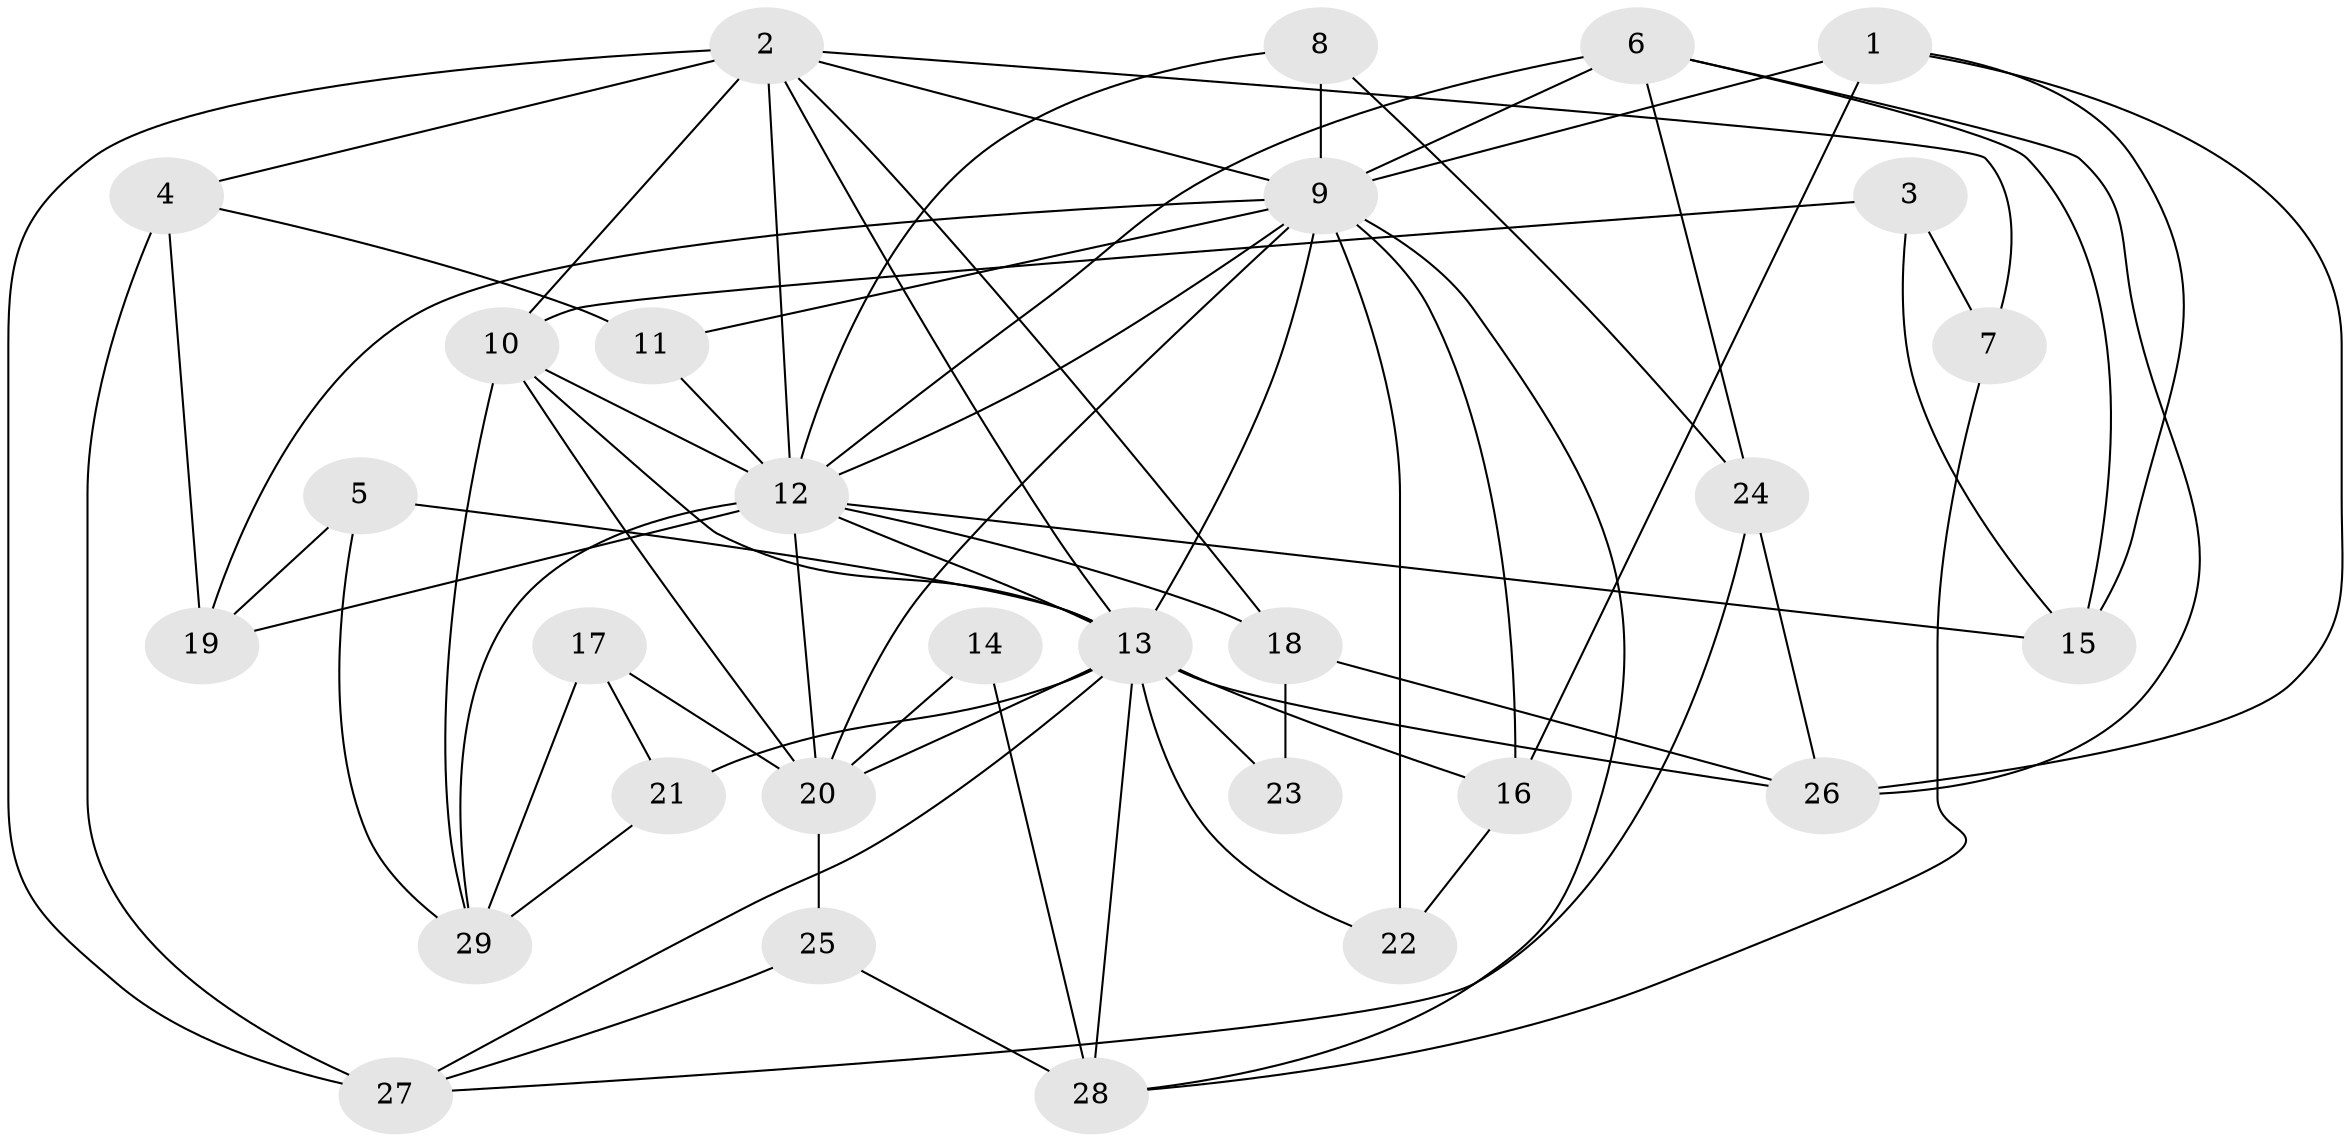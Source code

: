 // original degree distribution, {4: 0.3157894736842105, 3: 0.2982456140350877, 6: 0.14035087719298245, 2: 0.08771929824561403, 5: 0.14035087719298245, 7: 0.017543859649122806}
// Generated by graph-tools (version 1.1) at 2025/35/03/09/25 02:35:53]
// undirected, 29 vertices, 71 edges
graph export_dot {
graph [start="1"]
  node [color=gray90,style=filled];
  1;
  2;
  3;
  4;
  5;
  6;
  7;
  8;
  9;
  10;
  11;
  12;
  13;
  14;
  15;
  16;
  17;
  18;
  19;
  20;
  21;
  22;
  23;
  24;
  25;
  26;
  27;
  28;
  29;
  1 -- 9 [weight=1.0];
  1 -- 15 [weight=1.0];
  1 -- 16 [weight=1.0];
  1 -- 26 [weight=1.0];
  2 -- 4 [weight=1.0];
  2 -- 7 [weight=1.0];
  2 -- 9 [weight=1.0];
  2 -- 10 [weight=1.0];
  2 -- 12 [weight=2.0];
  2 -- 13 [weight=1.0];
  2 -- 18 [weight=1.0];
  2 -- 27 [weight=1.0];
  3 -- 7 [weight=1.0];
  3 -- 10 [weight=1.0];
  3 -- 15 [weight=1.0];
  4 -- 11 [weight=1.0];
  4 -- 19 [weight=1.0];
  4 -- 27 [weight=2.0];
  5 -- 13 [weight=1.0];
  5 -- 19 [weight=1.0];
  5 -- 29 [weight=1.0];
  6 -- 9 [weight=1.0];
  6 -- 12 [weight=2.0];
  6 -- 15 [weight=1.0];
  6 -- 24 [weight=1.0];
  6 -- 26 [weight=1.0];
  7 -- 28 [weight=1.0];
  8 -- 9 [weight=2.0];
  8 -- 12 [weight=1.0];
  8 -- 24 [weight=1.0];
  9 -- 11 [weight=1.0];
  9 -- 12 [weight=1.0];
  9 -- 13 [weight=1.0];
  9 -- 16 [weight=1.0];
  9 -- 19 [weight=1.0];
  9 -- 20 [weight=1.0];
  9 -- 22 [weight=1.0];
  9 -- 28 [weight=1.0];
  10 -- 12 [weight=1.0];
  10 -- 13 [weight=1.0];
  10 -- 20 [weight=1.0];
  10 -- 29 [weight=1.0];
  11 -- 12 [weight=2.0];
  12 -- 13 [weight=2.0];
  12 -- 15 [weight=1.0];
  12 -- 18 [weight=1.0];
  12 -- 19 [weight=1.0];
  12 -- 20 [weight=2.0];
  12 -- 29 [weight=1.0];
  13 -- 16 [weight=2.0];
  13 -- 20 [weight=1.0];
  13 -- 21 [weight=1.0];
  13 -- 22 [weight=1.0];
  13 -- 23 [weight=1.0];
  13 -- 26 [weight=1.0];
  13 -- 27 [weight=1.0];
  13 -- 28 [weight=1.0];
  14 -- 20 [weight=1.0];
  14 -- 28 [weight=1.0];
  16 -- 22 [weight=1.0];
  17 -- 20 [weight=1.0];
  17 -- 21 [weight=1.0];
  17 -- 29 [weight=1.0];
  18 -- 23 [weight=1.0];
  18 -- 26 [weight=1.0];
  20 -- 25 [weight=1.0];
  21 -- 29 [weight=1.0];
  24 -- 26 [weight=1.0];
  24 -- 27 [weight=1.0];
  25 -- 27 [weight=1.0];
  25 -- 28 [weight=1.0];
}
